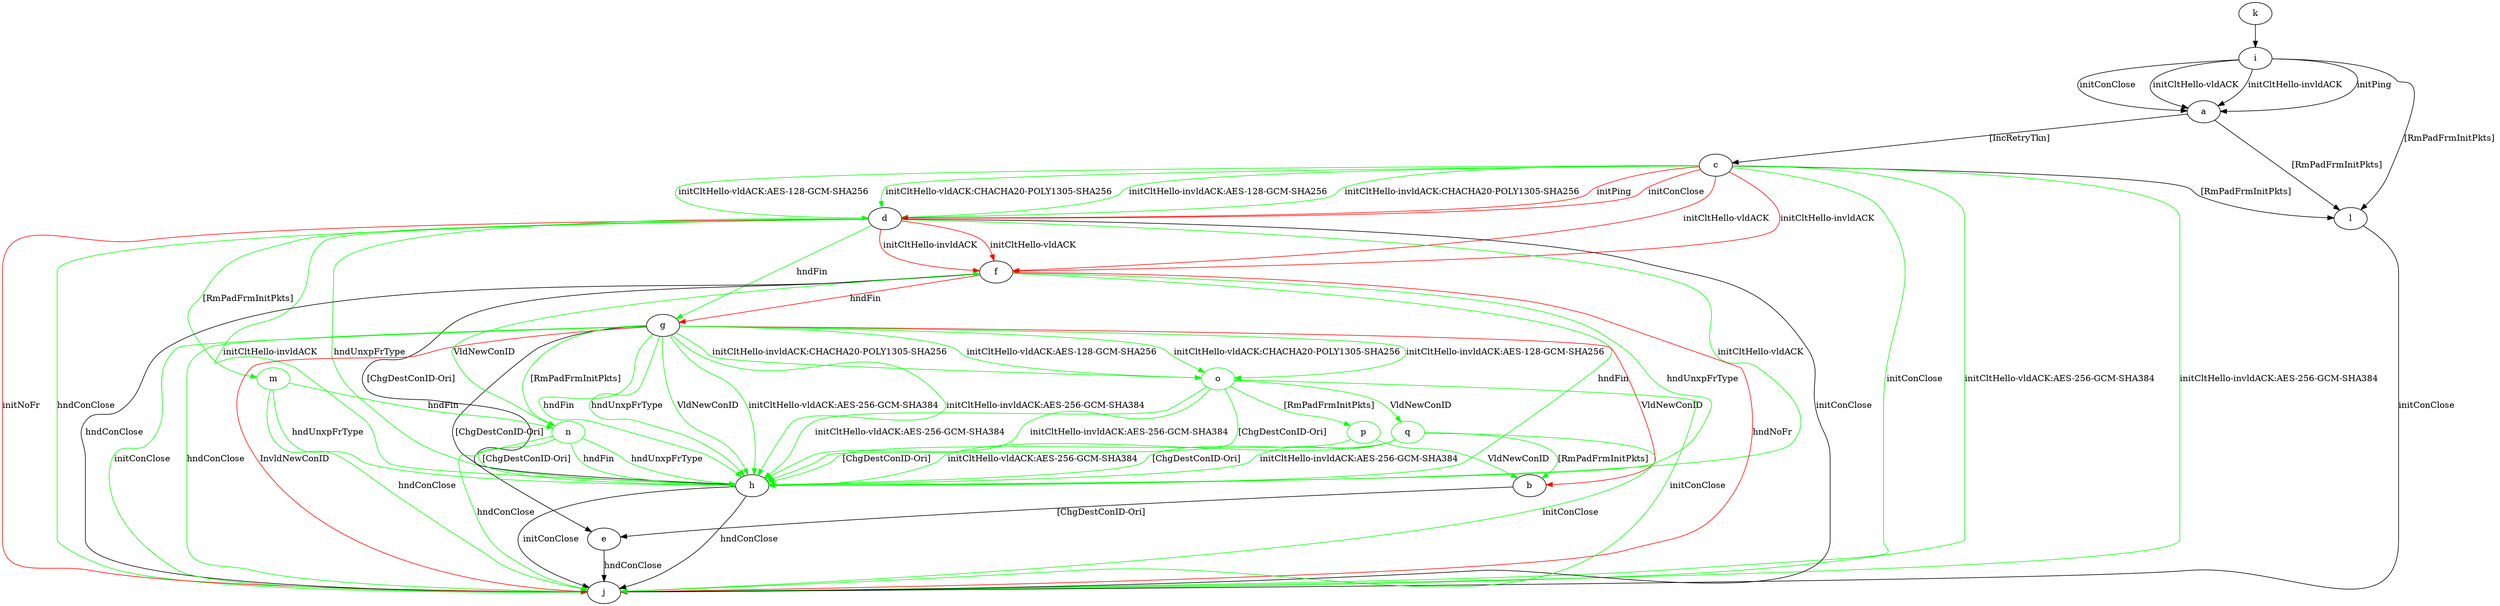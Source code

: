 digraph "" {
	a -> c	[key=0,
		label="[IncRetryTkn] "];
	a -> l	[key=0,
		label="[RmPadFrmInitPkts] "];
	b -> e	[key=0,
		label="[ChgDestConID-Ori] "];
	c -> d	[key=0,
		color=green,
		label="initCltHello-vldACK:AES-128-GCM-SHA256 "];
	c -> d	[key=1,
		color=green,
		label="initCltHello-vldACK:CHACHA20-POLY1305-SHA256 "];
	c -> d	[key=2,
		color=green,
		label="initCltHello-invldACK:AES-128-GCM-SHA256 "];
	c -> d	[key=3,
		color=green,
		label="initCltHello-invldACK:CHACHA20-POLY1305-SHA256 "];
	c -> d	[key=4,
		color=red,
		label="initPing "];
	c -> d	[key=5,
		color=red,
		label="initConClose "];
	c -> f	[key=0,
		color=red,
		label="initCltHello-vldACK "];
	c -> f	[key=1,
		color=red,
		label="initCltHello-invldACK "];
	c -> j	[key=0,
		color=green,
		label="initConClose "];
	c -> j	[key=1,
		color=green,
		label="initCltHello-vldACK:AES-256-GCM-SHA384 "];
	c -> j	[key=2,
		color=green,
		label="initCltHello-invldACK:AES-256-GCM-SHA384 "];
	c -> l	[key=0,
		label="[RmPadFrmInitPkts] "];
	d -> f	[key=0,
		color=red,
		label="initCltHello-vldACK "];
	d -> f	[key=1,
		color=red,
		label="initCltHello-invldACK "];
	d -> g	[key=0,
		color=green,
		label="hndFin "];
	d -> h	[key=0,
		color=green,
		label="initCltHello-vldACK "];
	d -> h	[key=1,
		color=green,
		label="initCltHello-invldACK "];
	d -> h	[key=2,
		color=green,
		label="hndUnxpFrType "];
	d -> j	[key=0,
		label="initConClose "];
	d -> j	[key=1,
		color=green,
		label="hndConClose "];
	d -> j	[key=2,
		color=red,
		label="initNoFr "];
	m	[color=green];
	d -> m	[key=0,
		color=green,
		label="[RmPadFrmInitPkts] "];
	e -> j	[key=0,
		label="hndConClose "];
	f -> g	[key=0,
		color=red,
		label="hndFin "];
	f -> h	[key=0,
		label="[ChgDestConID-Ori] "];
	f -> h	[key=1,
		color=green,
		label="hndFin "];
	f -> h	[key=2,
		color=green,
		label="hndUnxpFrType "];
	f -> j	[key=0,
		label="hndConClose "];
	f -> j	[key=1,
		color=red,
		label="hndNoFr "];
	g -> b	[key=0,
		color=red,
		label="VldNewConID "];
	g -> e	[key=0,
		label="[ChgDestConID-Ori] "];
	g -> h	[key=0,
		color=green,
		label="initCltHello-vldACK:AES-256-GCM-SHA384 "];
	g -> h	[key=1,
		color=green,
		label="initCltHello-invldACK:AES-256-GCM-SHA384 "];
	g -> h	[key=2,
		color=green,
		label="hndFin "];
	g -> h	[key=3,
		color=green,
		label="hndUnxpFrType "];
	g -> h	[key=4,
		color=green,
		label="VldNewConID "];
	g -> j	[key=0,
		color=green,
		label="initConClose "];
	g -> j	[key=1,
		color=green,
		label="hndConClose "];
	g -> j	[key=2,
		color=red,
		label="InvldNewConID "];
	n	[color=green];
	g -> n	[key=0,
		color=green,
		label="[RmPadFrmInitPkts] "];
	o	[color=green];
	g -> o	[key=0,
		color=green,
		label="initCltHello-vldACK:AES-128-GCM-SHA256 "];
	g -> o	[key=1,
		color=green,
		label="initCltHello-vldACK:CHACHA20-POLY1305-SHA256 "];
	g -> o	[key=2,
		color=green,
		label="initCltHello-invldACK:AES-128-GCM-SHA256 "];
	g -> o	[key=3,
		color=green,
		label="initCltHello-invldACK:CHACHA20-POLY1305-SHA256 "];
	h -> j	[key=0,
		label="initConClose "];
	h -> j	[key=1,
		label="hndConClose "];
	i -> a	[key=0,
		label="initPing "];
	i -> a	[key=1,
		label="initConClose "];
	i -> a	[key=2,
		label="initCltHello-vldACK "];
	i -> a	[key=3,
		label="initCltHello-invldACK "];
	i -> l	[key=0,
		label="[RmPadFrmInitPkts] "];
	k -> i	[key=0];
	l -> j	[key=0,
		label="initConClose "];
	m -> h	[key=0,
		color=green,
		label="hndUnxpFrType "];
	m -> j	[key=0,
		color=green,
		label="hndConClose "];
	m -> n	[key=0,
		color=green,
		label="hndFin "];
	n -> f	[key=0,
		color=green,
		label="VldNewConID "];
	n -> h	[key=0,
		color=green,
		label="hndFin "];
	n -> h	[key=1,
		color=green,
		label="hndUnxpFrType "];
	n -> h	[key=2,
		color=green,
		label="[ChgDestConID-Ori] "];
	n -> j	[key=0,
		color=green,
		label="hndConClose "];
	o -> h	[key=0,
		color=green,
		label="initCltHello-vldACK:AES-256-GCM-SHA384 "];
	o -> h	[key=1,
		color=green,
		label="initCltHello-invldACK:AES-256-GCM-SHA384 "];
	o -> h	[key=2,
		color=green,
		label="[ChgDestConID-Ori] "];
	o -> j	[key=0,
		color=green,
		label="initConClose "];
	p	[color=green];
	o -> p	[key=0,
		color=green,
		label="[RmPadFrmInitPkts] "];
	q	[color=green];
	o -> q	[key=0,
		color=green,
		label="VldNewConID "];
	p -> b	[key=0,
		color=green,
		label="VldNewConID "];
	p -> h	[key=0,
		color=green,
		label="[ChgDestConID-Ori] "];
	q -> b	[key=0,
		color=green,
		label="[RmPadFrmInitPkts] "];
	q -> h	[key=0,
		color=green,
		label="initCltHello-vldACK:AES-256-GCM-SHA384 "];
	q -> h	[key=1,
		color=green,
		label="initCltHello-invldACK:AES-256-GCM-SHA384 "];
	q -> h	[key=2,
		color=green,
		label="[ChgDestConID-Ori] "];
	q -> j	[key=0,
		color=green,
		label="initConClose "];
}
